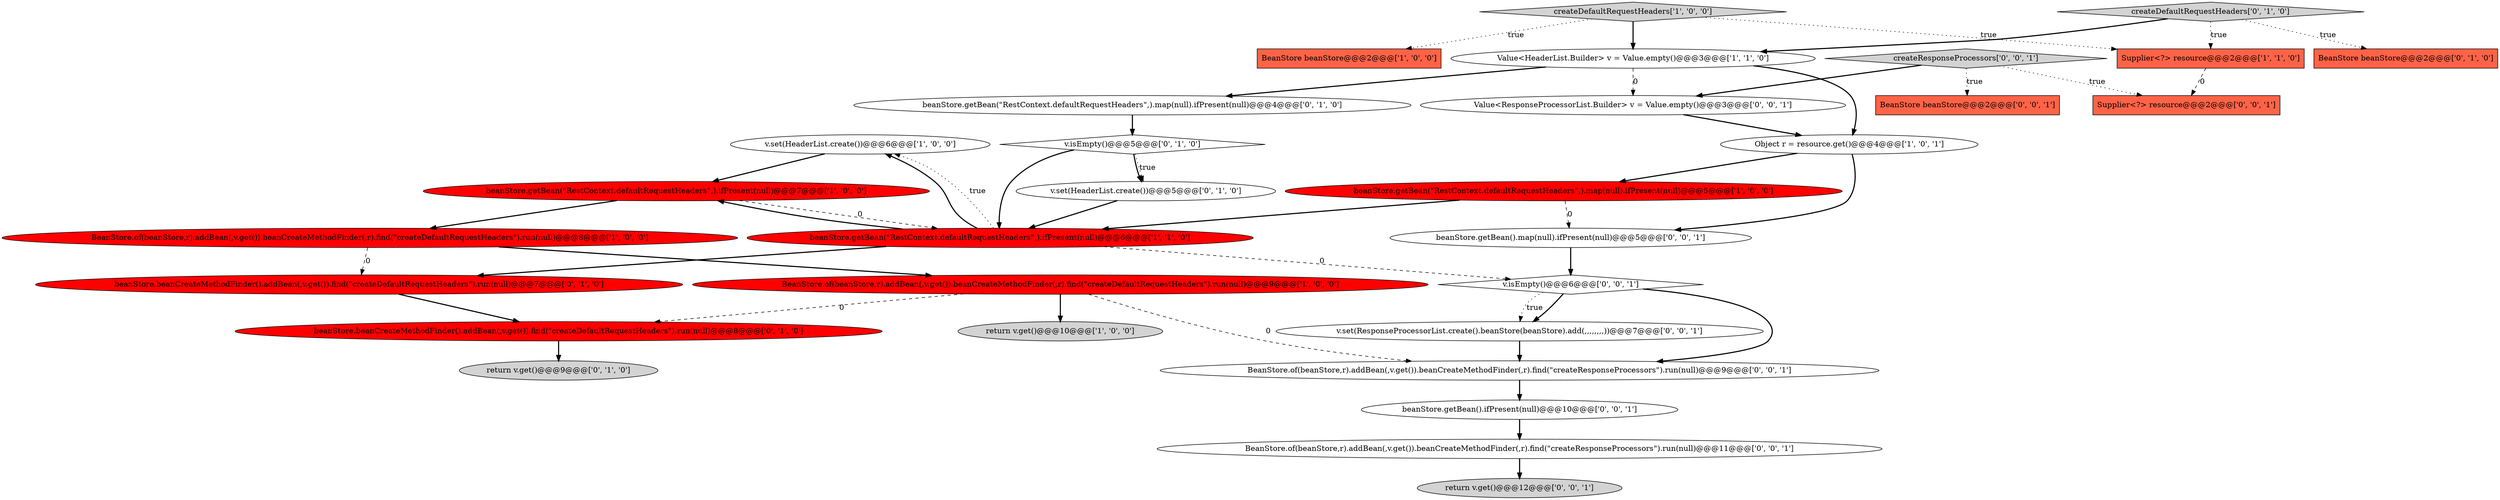 digraph {
3 [style = filled, label = "v.set(HeaderList.create())@@@6@@@['1', '0', '0']", fillcolor = white, shape = ellipse image = "AAA0AAABBB1BBB"];
24 [style = filled, label = "v.isEmpty()@@@6@@@['0', '0', '1']", fillcolor = white, shape = diamond image = "AAA0AAABBB3BBB"];
7 [style = filled, label = "BeanStore.of(beanStore,r).addBean(,v.get()).beanCreateMethodFinder(,r).find(\"createDefaultRequestHeaders\").run(null)@@@8@@@['1', '0', '0']", fillcolor = red, shape = ellipse image = "AAA1AAABBB1BBB"];
19 [style = filled, label = "v.set(HeaderList.create())@@@5@@@['0', '1', '0']", fillcolor = white, shape = ellipse image = "AAA0AAABBB2BBB"];
27 [style = filled, label = "BeanStore.of(beanStore,r).addBean(,v.get()).beanCreateMethodFinder(,r).find(\"createResponseProcessors\").run(null)@@@9@@@['0', '0', '1']", fillcolor = white, shape = ellipse image = "AAA0AAABBB3BBB"];
10 [style = filled, label = "Supplier<?> resource@@@2@@@['1', '1', '0']", fillcolor = tomato, shape = box image = "AAA0AAABBB1BBB"];
28 [style = filled, label = "Value<ResponseProcessorList.Builder> v = Value.empty()@@@3@@@['0', '0', '1']", fillcolor = white, shape = ellipse image = "AAA0AAABBB3BBB"];
9 [style = filled, label = "Value<HeaderList.Builder> v = Value.empty()@@@3@@@['1', '1', '0']", fillcolor = white, shape = ellipse image = "AAA0AAABBB1BBB"];
11 [style = filled, label = "createDefaultRequestHeaders['1', '0', '0']", fillcolor = lightgray, shape = diamond image = "AAA0AAABBB1BBB"];
30 [style = filled, label = "createResponseProcessors['0', '0', '1']", fillcolor = lightgray, shape = diamond image = "AAA0AAABBB3BBB"];
26 [style = filled, label = "Supplier<?> resource@@@2@@@['0', '0', '1']", fillcolor = tomato, shape = box image = "AAA0AAABBB3BBB"];
25 [style = filled, label = "BeanStore.of(beanStore,r).addBean(,v.get()).beanCreateMethodFinder(,r).find(\"createResponseProcessors\").run(null)@@@11@@@['0', '0', '1']", fillcolor = white, shape = ellipse image = "AAA0AAABBB3BBB"];
15 [style = filled, label = "v.isEmpty()@@@5@@@['0', '1', '0']", fillcolor = white, shape = diamond image = "AAA0AAABBB2BBB"];
20 [style = filled, label = "BeanStore beanStore@@@2@@@['0', '0', '1']", fillcolor = tomato, shape = box image = "AAA0AAABBB3BBB"];
22 [style = filled, label = "v.set(ResponseProcessorList.create().beanStore(beanStore).add(,,,,,,,,))@@@7@@@['0', '0', '1']", fillcolor = white, shape = ellipse image = "AAA0AAABBB3BBB"];
6 [style = filled, label = "BeanStore.of(beanStore,r).addBean(,v.get()).beanCreateMethodFinder(,r).find(\"createDefaultRequestHeaders\").run(null)@@@9@@@['1', '0', '0']", fillcolor = red, shape = ellipse image = "AAA1AAABBB1BBB"];
23 [style = filled, label = "return v.get()@@@12@@@['0', '0', '1']", fillcolor = lightgray, shape = ellipse image = "AAA0AAABBB3BBB"];
13 [style = filled, label = "beanStore.beanCreateMethodFinder().addBean(,v.get()).find(\"createDefaultRequestHeaders\").run(null)@@@7@@@['0', '1', '0']", fillcolor = red, shape = ellipse image = "AAA1AAABBB2BBB"];
5 [style = filled, label = "Object r = resource.get()@@@4@@@['1', '0', '1']", fillcolor = white, shape = ellipse image = "AAA0AAABBB1BBB"];
21 [style = filled, label = "beanStore.getBean().map(null).ifPresent(null)@@@5@@@['0', '0', '1']", fillcolor = white, shape = ellipse image = "AAA0AAABBB3BBB"];
1 [style = filled, label = "return v.get()@@@10@@@['1', '0', '0']", fillcolor = lightgray, shape = ellipse image = "AAA0AAABBB1BBB"];
0 [style = filled, label = "beanStore.getBean(\"RestContext.defaultRequestHeaders\",).map(null).ifPresent(null)@@@5@@@['1', '0', '0']", fillcolor = red, shape = ellipse image = "AAA1AAABBB1BBB"];
8 [style = filled, label = "beanStore.getBean(\"RestContext.defaultRequestHeaders\",).ifPresent(null)@@@6@@@['1', '1', '0']", fillcolor = red, shape = ellipse image = "AAA1AAABBB1BBB"];
4 [style = filled, label = "beanStore.getBean(\"RestContext.defaultRequestHeaders\",).ifPresent(null)@@@7@@@['1', '0', '0']", fillcolor = red, shape = ellipse image = "AAA1AAABBB1BBB"];
29 [style = filled, label = "beanStore.getBean().ifPresent(null)@@@10@@@['0', '0', '1']", fillcolor = white, shape = ellipse image = "AAA0AAABBB3BBB"];
16 [style = filled, label = "BeanStore beanStore@@@2@@@['0', '1', '0']", fillcolor = tomato, shape = box image = "AAA0AAABBB2BBB"];
18 [style = filled, label = "beanStore.beanCreateMethodFinder().addBean(,v.get()).find(\"createDefaultRequestHeaders\").run(null)@@@8@@@['0', '1', '0']", fillcolor = red, shape = ellipse image = "AAA1AAABBB2BBB"];
14 [style = filled, label = "beanStore.getBean(\"RestContext.defaultRequestHeaders\",).map(null).ifPresent(null)@@@4@@@['0', '1', '0']", fillcolor = white, shape = ellipse image = "AAA0AAABBB2BBB"];
12 [style = filled, label = "return v.get()@@@9@@@['0', '1', '0']", fillcolor = lightgray, shape = ellipse image = "AAA0AAABBB2BBB"];
17 [style = filled, label = "createDefaultRequestHeaders['0', '1', '0']", fillcolor = lightgray, shape = diamond image = "AAA0AAABBB2BBB"];
2 [style = filled, label = "BeanStore beanStore@@@2@@@['1', '0', '0']", fillcolor = tomato, shape = box image = "AAA0AAABBB1BBB"];
28->5 [style = bold, label=""];
25->23 [style = bold, label=""];
11->10 [style = dotted, label="true"];
17->9 [style = bold, label=""];
9->28 [style = dashed, label="0"];
8->3 [style = bold, label=""];
18->12 [style = bold, label=""];
29->25 [style = bold, label=""];
21->24 [style = bold, label=""];
30->26 [style = dotted, label="true"];
8->13 [style = bold, label=""];
8->24 [style = dashed, label="0"];
15->19 [style = bold, label=""];
11->9 [style = bold, label=""];
24->22 [style = bold, label=""];
3->4 [style = bold, label=""];
8->3 [style = dotted, label="true"];
19->8 [style = bold, label=""];
4->7 [style = bold, label=""];
6->18 [style = dashed, label="0"];
17->16 [style = dotted, label="true"];
5->21 [style = bold, label=""];
6->1 [style = bold, label=""];
17->10 [style = dotted, label="true"];
11->2 [style = dotted, label="true"];
10->26 [style = dashed, label="0"];
30->28 [style = bold, label=""];
5->0 [style = bold, label=""];
22->27 [style = bold, label=""];
6->27 [style = dashed, label="0"];
30->20 [style = dotted, label="true"];
15->19 [style = dotted, label="true"];
24->22 [style = dotted, label="true"];
0->21 [style = dashed, label="0"];
7->6 [style = bold, label=""];
0->8 [style = bold, label=""];
4->8 [style = dashed, label="0"];
9->14 [style = bold, label=""];
7->13 [style = dashed, label="0"];
9->5 [style = bold, label=""];
14->15 [style = bold, label=""];
8->4 [style = bold, label=""];
27->29 [style = bold, label=""];
24->27 [style = bold, label=""];
15->8 [style = bold, label=""];
13->18 [style = bold, label=""];
}
